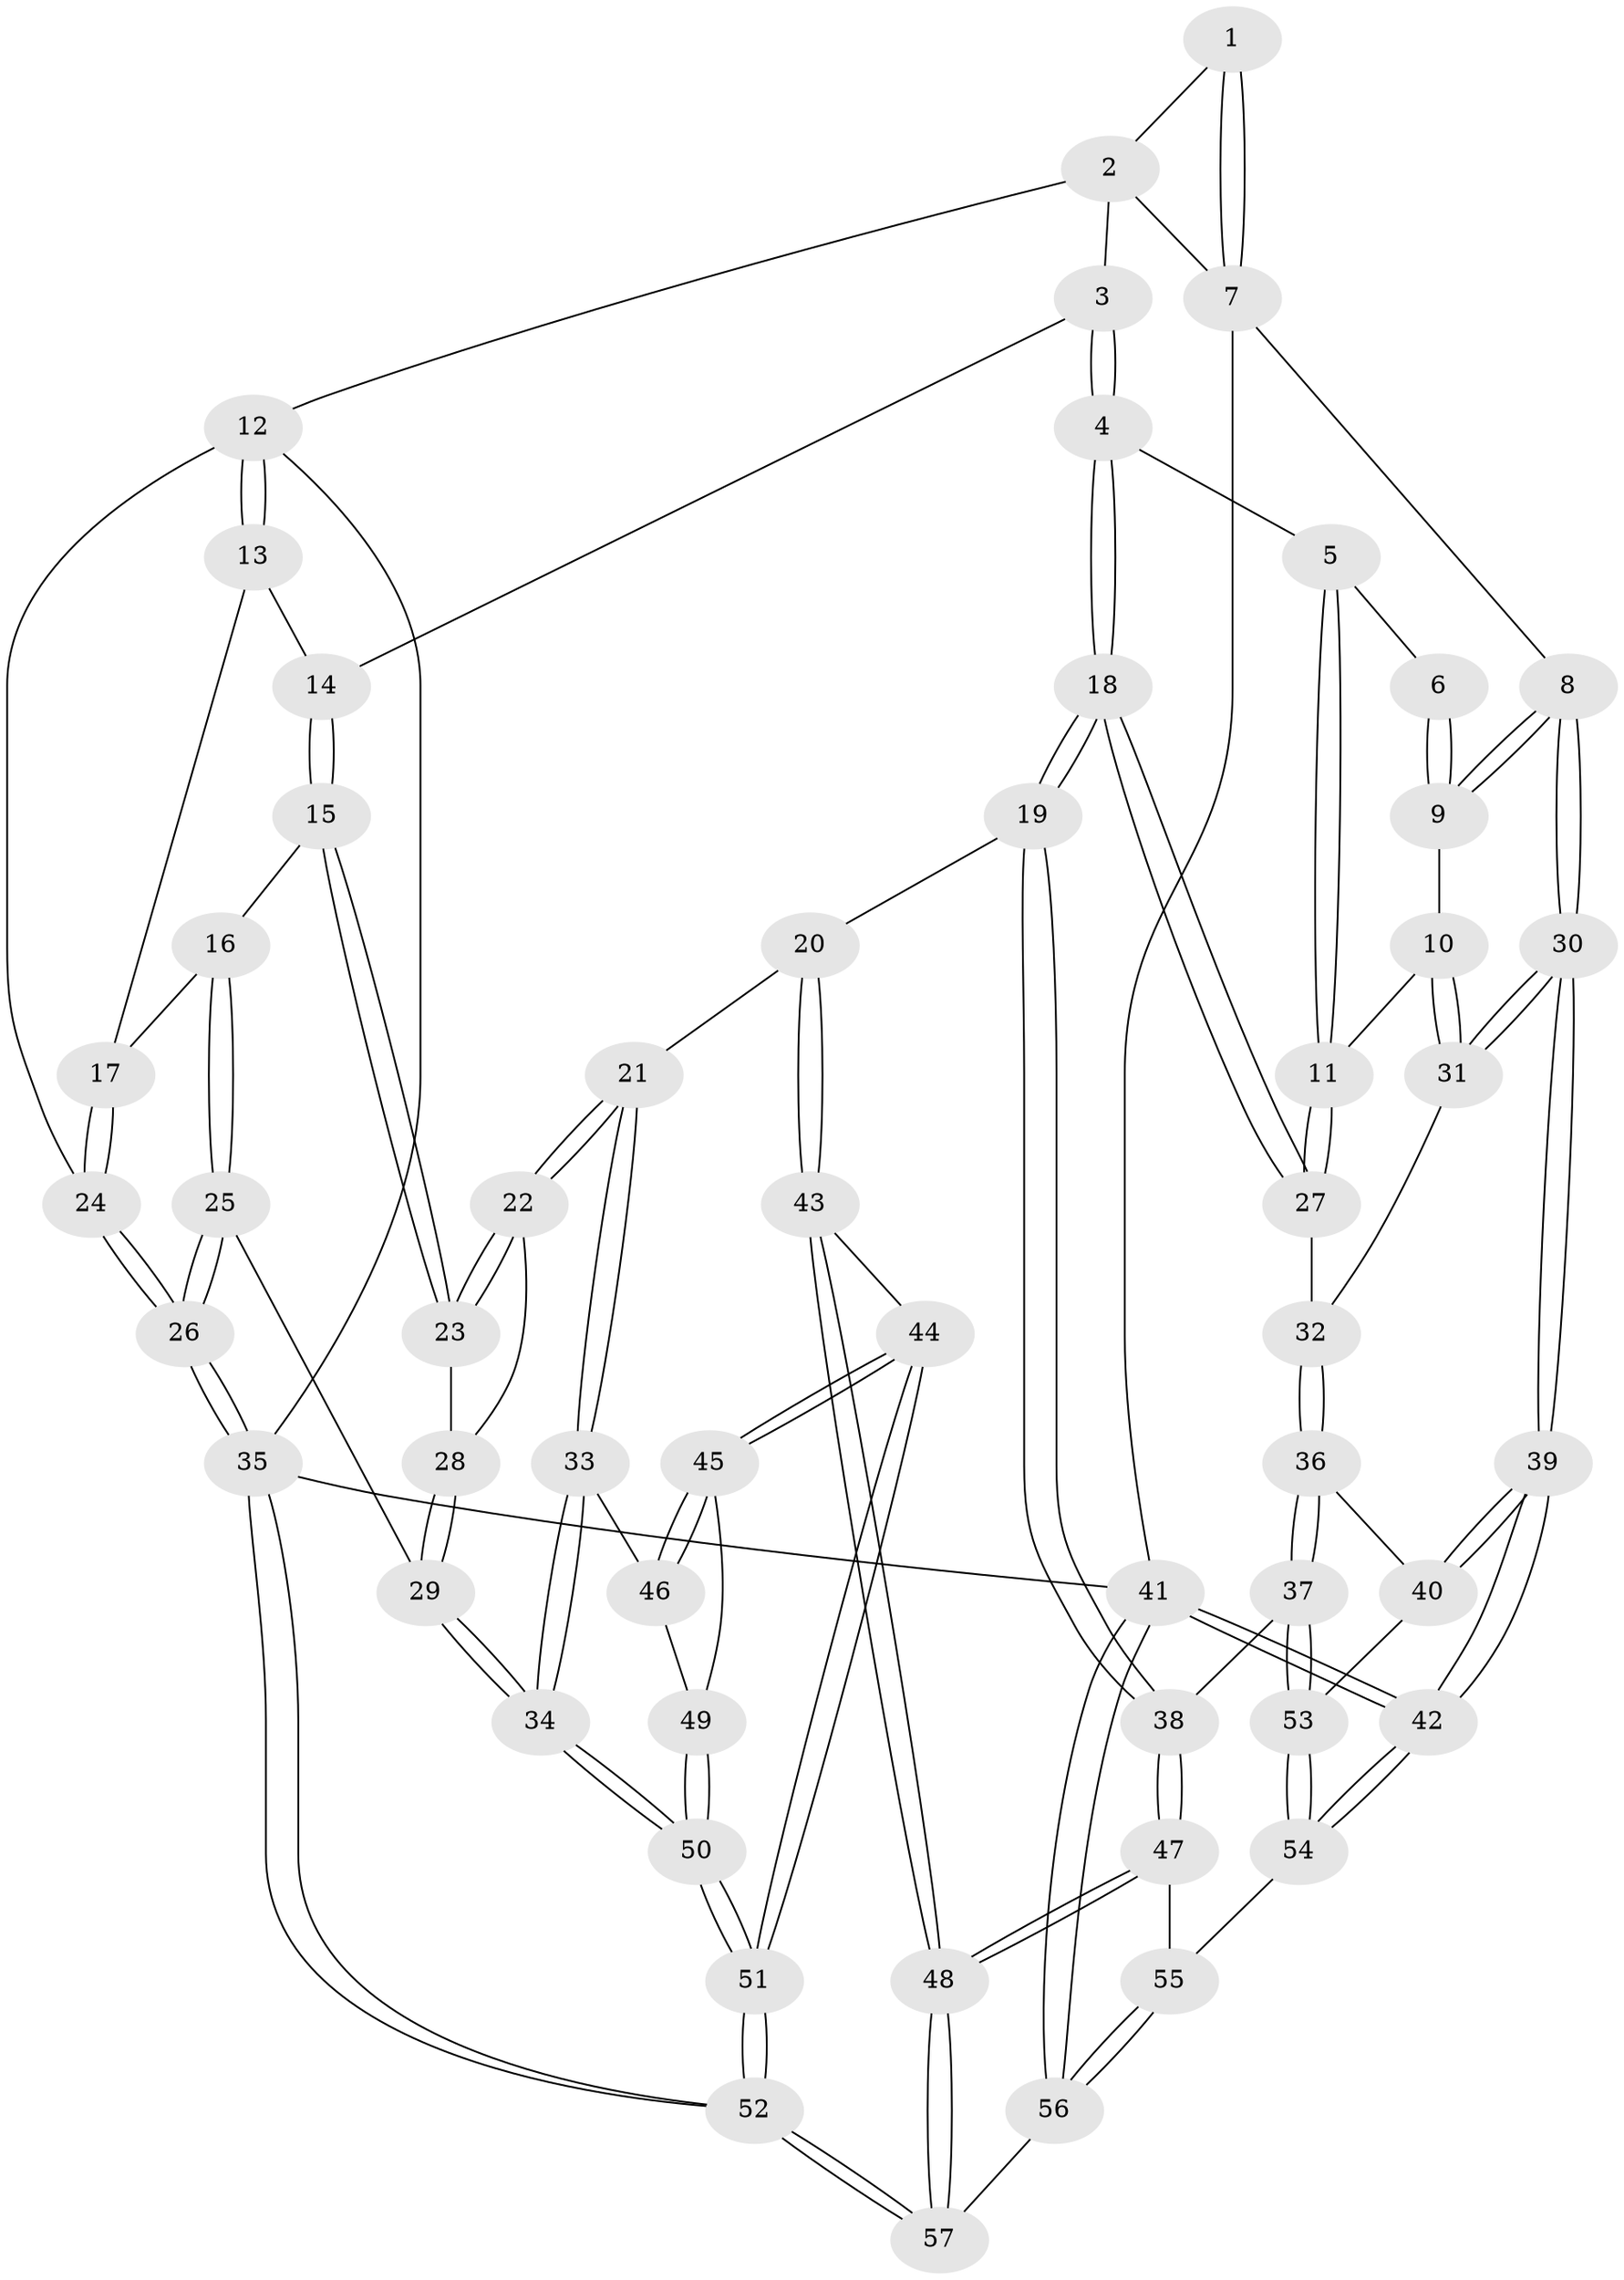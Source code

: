 // Generated by graph-tools (version 1.1) at 2025/11/02/27/25 16:11:53]
// undirected, 57 vertices, 139 edges
graph export_dot {
graph [start="1"]
  node [color=gray90,style=filled];
  1 [pos="+0.9899488535050969+0"];
  2 [pos="+0.3924295351192984+0"];
  3 [pos="+0.38530966332736843+0.06077744381658445"];
  4 [pos="+0.5259492614889406+0.18795691665723638"];
  5 [pos="+0.8189177925216149+0.0880904132222622"];
  6 [pos="+0.9700627906274285+0"];
  7 [pos="+1+0"];
  8 [pos="+1+0.2835518162732509"];
  9 [pos="+0.9332335732079318+0.30100320136218894"];
  10 [pos="+0.8754092396317448+0.3175204344797619"];
  11 [pos="+0.8553207953139712+0.317562686900448"];
  12 [pos="+0+0.11979926791021638"];
  13 [pos="+0.25203387823385404+0.11316451826757228"];
  14 [pos="+0.37301199096850013+0.07246028094960166"];
  15 [pos="+0.30724574474164507+0.2735471293008085"];
  16 [pos="+0.13515755686500458+0.35551884973157105"];
  17 [pos="+0.06494848764536305+0.30572779532543914"];
  18 [pos="+0.6572451990193082+0.4124457561902941"];
  19 [pos="+0.6400388849037779+0.4505116168549568"];
  20 [pos="+0.6351911412624794+0.45660733333204856"];
  21 [pos="+0.5098226927794389+0.4939526678087614"];
  22 [pos="+0.44624400788308394+0.46040973699299576"];
  23 [pos="+0.3046609877926486+0.31867745581207524"];
  24 [pos="+0+0.3357393158285556"];
  25 [pos="+0.1848647203156618+0.5536444515331288"];
  26 [pos="+0+0.5995823939155308"];
  27 [pos="+0.6951184541263659+0.4039136715524017"];
  28 [pos="+0.2693423784926763+0.43579989899521876"];
  29 [pos="+0.19695079361881804+0.5550771385400338"];
  30 [pos="+1+0.5162333084155296"];
  31 [pos="+0.9537832330487213+0.46129708561448907"];
  32 [pos="+0.9207997192689138+0.5577885279211408"];
  33 [pos="+0.3821351339708704+0.5892949221494171"];
  34 [pos="+0.2363819374691981+0.5875058549498012"];
  35 [pos="+0+1"];
  36 [pos="+0.955586635994888+0.6172701835335058"];
  37 [pos="+0.9025477386278081+0.6628534010539388"];
  38 [pos="+0.857904961102258+0.6804754130205282"];
  39 [pos="+1+0.6086039328547863"];
  40 [pos="+1+0.6176624451238008"];
  41 [pos="+1+1"];
  42 [pos="+1+1"];
  43 [pos="+0.6145674572513471+0.759963110734463"];
  44 [pos="+0.577704141703158+0.7598849922545058"];
  45 [pos="+0.567165074953239+0.7559306193799176"];
  46 [pos="+0.40657970737329807+0.6387301665994571"];
  47 [pos="+0.7980353985383652+0.7700144210141608"];
  48 [pos="+0.6263794423321305+0.7745555338082979"];
  49 [pos="+0.39034040788224444+0.7510079042261089"];
  50 [pos="+0.2726064697854479+0.8491526080664599"];
  51 [pos="+0.24931021517138993+0.9647929668765127"];
  52 [pos="+0.14541099892299691+1"];
  53 [pos="+0.9594807134190443+0.776645692927841"];
  54 [pos="+0.9713666986864078+0.8160291566792918"];
  55 [pos="+0.8361506175899618+0.8197479118843234"];
  56 [pos="+0.86809962572489+1"];
  57 [pos="+0.6212157956388299+1"];
  1 -- 2;
  1 -- 7;
  1 -- 7;
  2 -- 3;
  2 -- 7;
  2 -- 12;
  3 -- 4;
  3 -- 4;
  3 -- 14;
  4 -- 5;
  4 -- 18;
  4 -- 18;
  5 -- 6;
  5 -- 11;
  5 -- 11;
  6 -- 9;
  6 -- 9;
  7 -- 8;
  7 -- 41;
  8 -- 9;
  8 -- 9;
  8 -- 30;
  8 -- 30;
  9 -- 10;
  10 -- 11;
  10 -- 31;
  10 -- 31;
  11 -- 27;
  11 -- 27;
  12 -- 13;
  12 -- 13;
  12 -- 24;
  12 -- 35;
  13 -- 14;
  13 -- 17;
  14 -- 15;
  14 -- 15;
  15 -- 16;
  15 -- 23;
  15 -- 23;
  16 -- 17;
  16 -- 25;
  16 -- 25;
  17 -- 24;
  17 -- 24;
  18 -- 19;
  18 -- 19;
  18 -- 27;
  18 -- 27;
  19 -- 20;
  19 -- 38;
  19 -- 38;
  20 -- 21;
  20 -- 43;
  20 -- 43;
  21 -- 22;
  21 -- 22;
  21 -- 33;
  21 -- 33;
  22 -- 23;
  22 -- 23;
  22 -- 28;
  23 -- 28;
  24 -- 26;
  24 -- 26;
  25 -- 26;
  25 -- 26;
  25 -- 29;
  26 -- 35;
  26 -- 35;
  27 -- 32;
  28 -- 29;
  28 -- 29;
  29 -- 34;
  29 -- 34;
  30 -- 31;
  30 -- 31;
  30 -- 39;
  30 -- 39;
  31 -- 32;
  32 -- 36;
  32 -- 36;
  33 -- 34;
  33 -- 34;
  33 -- 46;
  34 -- 50;
  34 -- 50;
  35 -- 52;
  35 -- 52;
  35 -- 41;
  36 -- 37;
  36 -- 37;
  36 -- 40;
  37 -- 38;
  37 -- 53;
  37 -- 53;
  38 -- 47;
  38 -- 47;
  39 -- 40;
  39 -- 40;
  39 -- 42;
  39 -- 42;
  40 -- 53;
  41 -- 42;
  41 -- 42;
  41 -- 56;
  41 -- 56;
  42 -- 54;
  42 -- 54;
  43 -- 44;
  43 -- 48;
  43 -- 48;
  44 -- 45;
  44 -- 45;
  44 -- 51;
  44 -- 51;
  45 -- 46;
  45 -- 46;
  45 -- 49;
  46 -- 49;
  47 -- 48;
  47 -- 48;
  47 -- 55;
  48 -- 57;
  48 -- 57;
  49 -- 50;
  49 -- 50;
  50 -- 51;
  50 -- 51;
  51 -- 52;
  51 -- 52;
  52 -- 57;
  52 -- 57;
  53 -- 54;
  53 -- 54;
  54 -- 55;
  55 -- 56;
  55 -- 56;
  56 -- 57;
}
